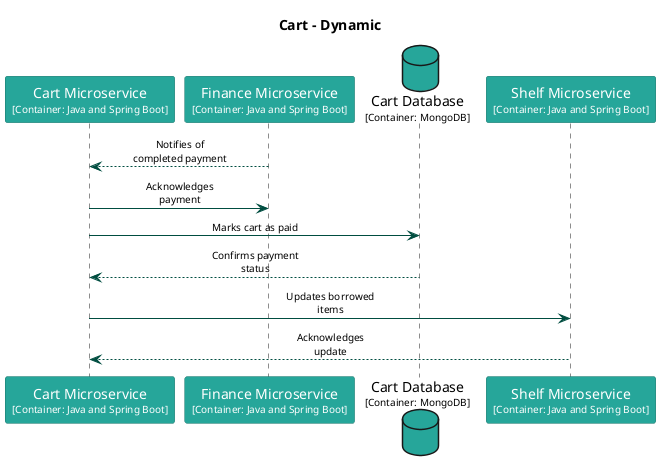@startuml
set separator none
title Cart - Dynamic

skinparam {
  arrowFontSize 10
  defaultTextAlignment center
  wrapWidth 200
  maxMessageSize 100
}

hide stereotype

skinparam sequenceParticipant<<Cart.CartDatabase>> {
  BackgroundColor #26a69a
  FontColor #ffffff
  BorderColor #1a746b
  shadowing false
}
skinparam sequenceParticipant<<Cart.CartMicroservice>> {
  BackgroundColor #26a69a
  FontColor #ffffff
  BorderColor #1a746b
  shadowing false
}
skinparam sequenceParticipant<<Finance.FinanceMicroservice>> {
  BackgroundColor #26a69a
  FontColor #ffffff
  BorderColor #1a746b
  shadowing false
}
skinparam sequenceParticipant<<Shelf.ShelfMicroservice>> {
  BackgroundColor #26a69a
  FontColor #ffffff
  BorderColor #1a746b
  shadowing false
}

participant "Cart Microservice\n<size:10>[Container: Java and Spring Boot]</size>" as Cart.CartMicroservice <<Cart.CartMicroservice>> #26a69a
participant "Finance Microservice\n<size:10>[Container: Java and Spring Boot]</size>" as Finance.FinanceMicroservice <<Finance.FinanceMicroservice>> #26a69a
database "Cart Database\n<size:10>[Container: MongoDB]</size>" as Cart.CartDatabase <<Cart.CartDatabase>> #26a69a
participant "Shelf Microservice\n<size:10>[Container: Java and Spring Boot]</size>" as Shelf.ShelfMicroservice <<Shelf.ShelfMicroservice>> #26a69a
Cart.CartMicroservice <-[#004d40]- Finance.FinanceMicroservice : Notifies of completed payment
Cart.CartMicroservice -[#004d40]> Finance.FinanceMicroservice : Acknowledges payment
Cart.CartMicroservice -[#004d40]> Cart.CartDatabase : Marks cart as paid
Cart.CartMicroservice <-[#004d40]- Cart.CartDatabase : Confirms payment status
Cart.CartMicroservice -[#004d40]> Shelf.ShelfMicroservice : Updates borrowed items
Cart.CartMicroservice <-[#004d40]- Shelf.ShelfMicroservice : Acknowledges update
@enduml